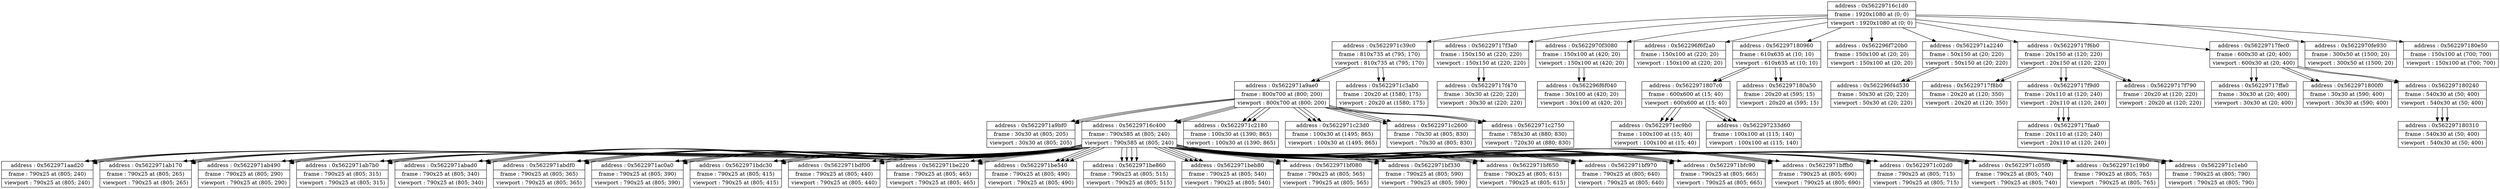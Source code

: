 digraph {
	node [shape=record]
	node0x5622971ec9b0 [label = "{address : 0x5622971ec9b0 |frame : 100x100 at (15; 40) |viewport : 100x100 at (15; 40)}"];

	node0x5622971a9ae0 [label = "{address : 0x5622971a9ae0 |frame : 800x700 at (800; 200) |viewport : 800x700 at (800; 200)}"];

	 node0x5622971a9ae0 -> node0x5622971a9bf0 [color=black];
	node0x5622971a9bf0 [label = "{address : 0x5622971a9bf0 |frame : 30x30 at (805; 205) |viewport : 30x30 at (805; 205)}"];

	 node0x5622971a9ae0 -> node0x56229716c400 [color=black];
	node0x56229716c400 [label = "{address : 0x56229716c400 |frame : 790x585 at (805; 240) |viewport : 790x585 at (805; 240)}"];

	 node0x56229716c400 -> node0x5622971aad20 [color=black];
	node0x5622971aad20 [label = "{address : 0x5622971aad20 |frame : 790x25 at (805; 240) |viewport : 790x25 at (805; 240)}"];

	 node0x56229716c400 -> node0x5622971ab170 [color=black];
	node0x5622971ab170 [label = "{address : 0x5622971ab170 |frame : 790x25 at (805; 265) |viewport : 790x25 at (805; 265)}"];

	 node0x56229716c400 -> node0x5622971ab490 [color=black];
	node0x5622971ab490 [label = "{address : 0x5622971ab490 |frame : 790x25 at (805; 290) |viewport : 790x25 at (805; 290)}"];

	 node0x56229716c400 -> node0x5622971ab7b0 [color=black];
	node0x5622971ab7b0 [label = "{address : 0x5622971ab7b0 |frame : 790x25 at (805; 315) |viewport : 790x25 at (805; 315)}"];

	 node0x56229716c400 -> node0x5622971abad0 [color=black];
	node0x5622971abad0 [label = "{address : 0x5622971abad0 |frame : 790x25 at (805; 340) |viewport : 790x25 at (805; 340)}"];

	 node0x56229716c400 -> node0x5622971abdf0 [color=black];
	node0x5622971abdf0 [label = "{address : 0x5622971abdf0 |frame : 790x25 at (805; 365) |viewport : 790x25 at (805; 365)}"];

	 node0x56229716c400 -> node0x5622971ac0a0 [color=black];
	node0x5622971ac0a0 [label = "{address : 0x5622971ac0a0 |frame : 790x25 at (805; 390) |viewport : 790x25 at (805; 390)}"];

	 node0x56229716c400 -> node0x5622971bdc30 [color=black];
	node0x5622971bdc30 [label = "{address : 0x5622971bdc30 |frame : 790x25 at (805; 415) |viewport : 790x25 at (805; 415)}"];

	 node0x56229716c400 -> node0x5622971bdf00 [color=black];
	node0x5622971bdf00 [label = "{address : 0x5622971bdf00 |frame : 790x25 at (805; 440) |viewport : 790x25 at (805; 440)}"];

	 node0x56229716c400 -> node0x5622971be220 [color=black];
	node0x5622971be220 [label = "{address : 0x5622971be220 |frame : 790x25 at (805; 465) |viewport : 790x25 at (805; 465)}"];

	 node0x56229716c400 -> node0x5622971be540 [color=black];
	node0x5622971be540 [label = "{address : 0x5622971be540 |frame : 790x25 at (805; 490) |viewport : 790x25 at (805; 490)}"];

	 node0x56229716c400 -> node0x5622971be860 [color=black];
	node0x5622971be860 [label = "{address : 0x5622971be860 |frame : 790x25 at (805; 515) |viewport : 790x25 at (805; 515)}"];

	 node0x56229716c400 -> node0x5622971beb80 [color=black];
	node0x5622971beb80 [label = "{address : 0x5622971beb80 |frame : 790x25 at (805; 540) |viewport : 790x25 at (805; 540)}"];

	 node0x56229716c400 -> node0x5622971bf080 [color=black];
	node0x5622971bf080 [label = "{address : 0x5622971bf080 |frame : 790x25 at (805; 565) |viewport : 790x25 at (805; 565)}"];

	 node0x56229716c400 -> node0x5622971bf330 [color=black];
	node0x5622971bf330 [label = "{address : 0x5622971bf330 |frame : 790x25 at (805; 590) |viewport : 790x25 at (805; 590)}"];

	 node0x56229716c400 -> node0x5622971bf650 [color=black];
	node0x5622971bf650 [label = "{address : 0x5622971bf650 |frame : 790x25 at (805; 615) |viewport : 790x25 at (805; 615)}"];

	 node0x56229716c400 -> node0x5622971bf970 [color=black];
	node0x5622971bf970 [label = "{address : 0x5622971bf970 |frame : 790x25 at (805; 640) |viewport : 790x25 at (805; 640)}"];

	 node0x56229716c400 -> node0x5622971bfc90 [color=black];
	node0x5622971bfc90 [label = "{address : 0x5622971bfc90 |frame : 790x25 at (805; 665) |viewport : 790x25 at (805; 665)}"];

	 node0x56229716c400 -> node0x5622971bffb0 [color=black];
	node0x5622971bffb0 [label = "{address : 0x5622971bffb0 |frame : 790x25 at (805; 690) |viewport : 790x25 at (805; 690)}"];

	 node0x56229716c400 -> node0x5622971c02d0 [color=black];
	node0x5622971c02d0 [label = "{address : 0x5622971c02d0 |frame : 790x25 at (805; 715) |viewport : 790x25 at (805; 715)}"];

	 node0x56229716c400 -> node0x5622971c05f0 [color=black];
	node0x5622971c05f0 [label = "{address : 0x5622971c05f0 |frame : 790x25 at (805; 740) |viewport : 790x25 at (805; 740)}"];

	 node0x56229716c400 -> node0x5622971c19b0 [color=black];
	node0x5622971c19b0 [label = "{address : 0x5622971c19b0 |frame : 790x25 at (805; 765) |viewport : 790x25 at (805; 765)}"];

	 node0x56229716c400 -> node0x5622971c1eb0 [color=black];
	node0x5622971c1eb0 [label = "{address : 0x5622971c1eb0 |frame : 790x25 at (805; 790) |viewport : 790x25 at (805; 790)}"];

	 node0x5622971a9ae0 -> node0x5622971c2180 [color=black];
	node0x5622971c2180 [label = "{address : 0x5622971c2180 |frame : 100x30 at (1390; 865) |viewport : 100x30 at (1390; 865)}"];

	 node0x5622971a9ae0 -> node0x5622971c23d0 [color=black];
	node0x5622971c23d0 [label = "{address : 0x5622971c23d0 |frame : 100x30 at (1495; 865) |viewport : 100x30 at (1495; 865)}"];

	 node0x5622971a9ae0 -> node0x5622971c2600 [color=black];
	node0x5622971c2600 [label = "{address : 0x5622971c2600 |frame : 70x30 at (805; 830) |viewport : 70x30 at (805; 830)}"];

	 node0x5622971a9ae0 -> node0x5622971c2750 [color=black];
	node0x5622971c2750 [label = "{address : 0x5622971c2750 |frame : 785x30 at (880; 830) |viewport : 720x30 at (880; 830)}"];

	node0x5622971c2600 [label = "{address : 0x5622971c2600 |frame : 70x30 at (805; 830) |viewport : 70x30 at (805; 830)}"];

	node0x5622971c23d0 [label = "{address : 0x5622971c23d0 |frame : 100x30 at (1495; 865) |viewport : 100x30 at (1495; 865)}"];

	node0x5622971c2180 [label = "{address : 0x5622971c2180 |frame : 100x30 at (1390; 865) |viewport : 100x30 at (1390; 865)}"];

	node0x5622971c02d0 [label = "{address : 0x5622971c02d0 |frame : 790x25 at (805; 715) |viewport : 790x25 at (805; 715)}"];

	node0x5622971bfc90 [label = "{address : 0x5622971bfc90 |frame : 790x25 at (805; 665) |viewport : 790x25 at (805; 665)}"];

	node0x5622971bf970 [label = "{address : 0x5622971bf970 |frame : 790x25 at (805; 640) |viewport : 790x25 at (805; 640)}"];

	node0x5622971bf650 [label = "{address : 0x5622971bf650 |frame : 790x25 at (805; 615) |viewport : 790x25 at (805; 615)}"];

	node0x5622971bf330 [label = "{address : 0x5622971bf330 |frame : 790x25 at (805; 590) |viewport : 790x25 at (805; 590)}"];

	node0x5622971bf080 [label = "{address : 0x5622971bf080 |frame : 790x25 at (805; 565) |viewport : 790x25 at (805; 565)}"];

	node0x5622971be860 [label = "{address : 0x5622971be860 |frame : 790x25 at (805; 515) |viewport : 790x25 at (805; 515)}"];

	node0x5622971be540 [label = "{address : 0x5622971be540 |frame : 790x25 at (805; 490) |viewport : 790x25 at (805; 490)}"];

	node0x5622971be220 [label = "{address : 0x5622971be220 |frame : 790x25 at (805; 465) |viewport : 790x25 at (805; 465)}"];

	node0x5622971bdc30 [label = "{address : 0x5622971bdc30 |frame : 790x25 at (805; 415) |viewport : 790x25 at (805; 415)}"];

	node0x5622971ac0a0 [label = "{address : 0x5622971ac0a0 |frame : 790x25 at (805; 390) |viewport : 790x25 at (805; 390)}"];

	node0x5622971c39c0 [label = "{address : 0x5622971c39c0 |frame : 810x735 at (795; 170) |viewport : 810x735 at (795; 170)}"];

	 node0x5622971c39c0 -> node0x5622971a9ae0 [color=black];
	node0x5622971a9ae0 [label = "{address : 0x5622971a9ae0 |frame : 800x700 at (800; 200) |viewport : 800x700 at (800; 200)}"];

	 node0x5622971a9ae0 -> node0x5622971a9bf0 [color=black];
	node0x5622971a9bf0 [label = "{address : 0x5622971a9bf0 |frame : 30x30 at (805; 205) |viewport : 30x30 at (805; 205)}"];

	 node0x5622971a9ae0 -> node0x56229716c400 [color=black];
	node0x56229716c400 [label = "{address : 0x56229716c400 |frame : 790x585 at (805; 240) |viewport : 790x585 at (805; 240)}"];

	 node0x56229716c400 -> node0x5622971aad20 [color=black];
	node0x5622971aad20 [label = "{address : 0x5622971aad20 |frame : 790x25 at (805; 240) |viewport : 790x25 at (805; 240)}"];

	 node0x56229716c400 -> node0x5622971ab170 [color=black];
	node0x5622971ab170 [label = "{address : 0x5622971ab170 |frame : 790x25 at (805; 265) |viewport : 790x25 at (805; 265)}"];

	 node0x56229716c400 -> node0x5622971ab490 [color=black];
	node0x5622971ab490 [label = "{address : 0x5622971ab490 |frame : 790x25 at (805; 290) |viewport : 790x25 at (805; 290)}"];

	 node0x56229716c400 -> node0x5622971ab7b0 [color=black];
	node0x5622971ab7b0 [label = "{address : 0x5622971ab7b0 |frame : 790x25 at (805; 315) |viewport : 790x25 at (805; 315)}"];

	 node0x56229716c400 -> node0x5622971abad0 [color=black];
	node0x5622971abad0 [label = "{address : 0x5622971abad0 |frame : 790x25 at (805; 340) |viewport : 790x25 at (805; 340)}"];

	 node0x56229716c400 -> node0x5622971abdf0 [color=black];
	node0x5622971abdf0 [label = "{address : 0x5622971abdf0 |frame : 790x25 at (805; 365) |viewport : 790x25 at (805; 365)}"];

	 node0x56229716c400 -> node0x5622971ac0a0 [color=black];
	node0x5622971ac0a0 [label = "{address : 0x5622971ac0a0 |frame : 790x25 at (805; 390) |viewport : 790x25 at (805; 390)}"];

	 node0x56229716c400 -> node0x5622971bdc30 [color=black];
	node0x5622971bdc30 [label = "{address : 0x5622971bdc30 |frame : 790x25 at (805; 415) |viewport : 790x25 at (805; 415)}"];

	 node0x56229716c400 -> node0x5622971bdf00 [color=black];
	node0x5622971bdf00 [label = "{address : 0x5622971bdf00 |frame : 790x25 at (805; 440) |viewport : 790x25 at (805; 440)}"];

	 node0x56229716c400 -> node0x5622971be220 [color=black];
	node0x5622971be220 [label = "{address : 0x5622971be220 |frame : 790x25 at (805; 465) |viewport : 790x25 at (805; 465)}"];

	 node0x56229716c400 -> node0x5622971be540 [color=black];
	node0x5622971be540 [label = "{address : 0x5622971be540 |frame : 790x25 at (805; 490) |viewport : 790x25 at (805; 490)}"];

	 node0x56229716c400 -> node0x5622971be860 [color=black];
	node0x5622971be860 [label = "{address : 0x5622971be860 |frame : 790x25 at (805; 515) |viewport : 790x25 at (805; 515)}"];

	 node0x56229716c400 -> node0x5622971beb80 [color=black];
	node0x5622971beb80 [label = "{address : 0x5622971beb80 |frame : 790x25 at (805; 540) |viewport : 790x25 at (805; 540)}"];

	 node0x56229716c400 -> node0x5622971bf080 [color=black];
	node0x5622971bf080 [label = "{address : 0x5622971bf080 |frame : 790x25 at (805; 565) |viewport : 790x25 at (805; 565)}"];

	 node0x56229716c400 -> node0x5622971bf330 [color=black];
	node0x5622971bf330 [label = "{address : 0x5622971bf330 |frame : 790x25 at (805; 590) |viewport : 790x25 at (805; 590)}"];

	 node0x56229716c400 -> node0x5622971bf650 [color=black];
	node0x5622971bf650 [label = "{address : 0x5622971bf650 |frame : 790x25 at (805; 615) |viewport : 790x25 at (805; 615)}"];

	 node0x56229716c400 -> node0x5622971bf970 [color=black];
	node0x5622971bf970 [label = "{address : 0x5622971bf970 |frame : 790x25 at (805; 640) |viewport : 790x25 at (805; 640)}"];

	 node0x56229716c400 -> node0x5622971bfc90 [color=black];
	node0x5622971bfc90 [label = "{address : 0x5622971bfc90 |frame : 790x25 at (805; 665) |viewport : 790x25 at (805; 665)}"];

	 node0x56229716c400 -> node0x5622971bffb0 [color=black];
	node0x5622971bffb0 [label = "{address : 0x5622971bffb0 |frame : 790x25 at (805; 690) |viewport : 790x25 at (805; 690)}"];

	 node0x56229716c400 -> node0x5622971c02d0 [color=black];
	node0x5622971c02d0 [label = "{address : 0x5622971c02d0 |frame : 790x25 at (805; 715) |viewport : 790x25 at (805; 715)}"];

	 node0x56229716c400 -> node0x5622971c05f0 [color=black];
	node0x5622971c05f0 [label = "{address : 0x5622971c05f0 |frame : 790x25 at (805; 740) |viewport : 790x25 at (805; 740)}"];

	 node0x56229716c400 -> node0x5622971c19b0 [color=black];
	node0x5622971c19b0 [label = "{address : 0x5622971c19b0 |frame : 790x25 at (805; 765) |viewport : 790x25 at (805; 765)}"];

	 node0x56229716c400 -> node0x5622971c1eb0 [color=black];
	node0x5622971c1eb0 [label = "{address : 0x5622971c1eb0 |frame : 790x25 at (805; 790) |viewport : 790x25 at (805; 790)}"];

	 node0x5622971a9ae0 -> node0x5622971c2180 [color=black];
	node0x5622971c2180 [label = "{address : 0x5622971c2180 |frame : 100x30 at (1390; 865) |viewport : 100x30 at (1390; 865)}"];

	 node0x5622971a9ae0 -> node0x5622971c23d0 [color=black];
	node0x5622971c23d0 [label = "{address : 0x5622971c23d0 |frame : 100x30 at (1495; 865) |viewport : 100x30 at (1495; 865)}"];

	 node0x5622971a9ae0 -> node0x5622971c2600 [color=black];
	node0x5622971c2600 [label = "{address : 0x5622971c2600 |frame : 70x30 at (805; 830) |viewport : 70x30 at (805; 830)}"];

	 node0x5622971a9ae0 -> node0x5622971c2750 [color=black];
	node0x5622971c2750 [label = "{address : 0x5622971c2750 |frame : 785x30 at (880; 830) |viewport : 720x30 at (880; 830)}"];

	 node0x5622971c39c0 -> node0x5622971c3ab0 [color=black];
	node0x5622971c3ab0 [label = "{address : 0x5622971c3ab0 |frame : 20x20 at (1580; 175) |viewport : 20x20 at (1580; 175)}"];

	node0x5622971c2750 [label = "{address : 0x5622971c2750 |frame : 785x30 at (880; 830) |viewport : 720x30 at (880; 830)}"];

	node0x5622971abdf0 [label = "{address : 0x5622971abdf0 |frame : 790x25 at (805; 365) |viewport : 790x25 at (805; 365)}"];

	node0x5622971abad0 [label = "{address : 0x5622971abad0 |frame : 790x25 at (805; 340) |viewport : 790x25 at (805; 340)}"];

	node0x56229717f3a0 [label = "{address : 0x56229717f3a0 |frame : 150x150 at (220; 220) |viewport : 150x150 at (220; 220)}"];

	 node0x56229717f3a0 -> node0x56229717f470 [color=black];
	node0x56229717f470 [label = "{address : 0x56229717f470 |frame : 30x30 at (220; 220) |viewport : 30x30 at (220; 220)}"];

	node0x56229717f470 [label = "{address : 0x56229717f470 |frame : 30x30 at (220; 220) |viewport : 30x30 at (220; 220)}"];

	node0x5622971ab170 [label = "{address : 0x5622971ab170 |frame : 790x25 at (805; 265) |viewport : 790x25 at (805; 265)}"];

	node0x5622971bdf00 [label = "{address : 0x5622971bdf00 |frame : 790x25 at (805; 440) |viewport : 790x25 at (805; 440)}"];

	node0x562296f6f040 [label = "{address : 0x562296f6f040 |frame : 30x100 at (420; 20) |viewport : 30x100 at (420; 20)}"];

	node0x562296f4d530 [label = "{address : 0x562296f4d530 |frame : 50x30 at (20; 220) |viewport : 50x30 at (20; 220)}"];

	node0x5622971c1eb0 [label = "{address : 0x5622971c1eb0 |frame : 790x25 at (805; 790) |viewport : 790x25 at (805; 790)}"];

	node0x56229717f8b0 [label = "{address : 0x56229717f8b0 |frame : 20x20 at (120; 350) |viewport : 20x20 at (120; 350)}"];

	node0x5622970f3080 [label = "{address : 0x5622970f3080 |frame : 150x100 at (420; 20) |viewport : 150x100 at (420; 20)}"];

	 node0x5622970f3080 -> node0x562296f6f040 [color=black];
	node0x562296f6f040 [label = "{address : 0x562296f6f040 |frame : 30x100 at (420; 20) |viewport : 30x100 at (420; 20)}"];

	node0x56229717f9d0 [label = "{address : 0x56229717f9d0 |frame : 20x110 at (120; 240) |viewport : 20x110 at (120; 240)}"];

	 node0x56229717f9d0 -> node0x56229717faa0 [color=black];
	node0x56229717faa0 [label = "{address : 0x56229717faa0 |frame : 20x110 at (120; 240) |viewport : 20x110 at (120; 240)}"];

	node0x562296f6f2a0 [label = "{address : 0x562296f6f2a0 |frame : 150x100 at (220; 20) |viewport : 150x100 at (220; 20)}"];

	node0x562297233d60 [label = "{address : 0x562297233d60 |frame : 100x100 at (115; 140) |viewport : 100x100 at (115; 140)}"];

	node0x5622971c05f0 [label = "{address : 0x5622971c05f0 |frame : 790x25 at (805; 740) |viewport : 790x25 at (805; 740)}"];

	node0x56229716c400 [label = "{address : 0x56229716c400 |frame : 790x585 at (805; 240) |viewport : 790x585 at (805; 240)}"];

	 node0x56229716c400 -> node0x5622971aad20 [color=black];
	node0x5622971aad20 [label = "{address : 0x5622971aad20 |frame : 790x25 at (805; 240) |viewport : 790x25 at (805; 240)}"];

	 node0x56229716c400 -> node0x5622971ab170 [color=black];
	node0x5622971ab170 [label = "{address : 0x5622971ab170 |frame : 790x25 at (805; 265) |viewport : 790x25 at (805; 265)}"];

	 node0x56229716c400 -> node0x5622971ab490 [color=black];
	node0x5622971ab490 [label = "{address : 0x5622971ab490 |frame : 790x25 at (805; 290) |viewport : 790x25 at (805; 290)}"];

	 node0x56229716c400 -> node0x5622971ab7b0 [color=black];
	node0x5622971ab7b0 [label = "{address : 0x5622971ab7b0 |frame : 790x25 at (805; 315) |viewport : 790x25 at (805; 315)}"];

	 node0x56229716c400 -> node0x5622971abad0 [color=black];
	node0x5622971abad0 [label = "{address : 0x5622971abad0 |frame : 790x25 at (805; 340) |viewport : 790x25 at (805; 340)}"];

	 node0x56229716c400 -> node0x5622971abdf0 [color=black];
	node0x5622971abdf0 [label = "{address : 0x5622971abdf0 |frame : 790x25 at (805; 365) |viewport : 790x25 at (805; 365)}"];

	 node0x56229716c400 -> node0x5622971ac0a0 [color=black];
	node0x5622971ac0a0 [label = "{address : 0x5622971ac0a0 |frame : 790x25 at (805; 390) |viewport : 790x25 at (805; 390)}"];

	 node0x56229716c400 -> node0x5622971bdc30 [color=black];
	node0x5622971bdc30 [label = "{address : 0x5622971bdc30 |frame : 790x25 at (805; 415) |viewport : 790x25 at (805; 415)}"];

	 node0x56229716c400 -> node0x5622971bdf00 [color=black];
	node0x5622971bdf00 [label = "{address : 0x5622971bdf00 |frame : 790x25 at (805; 440) |viewport : 790x25 at (805; 440)}"];

	 node0x56229716c400 -> node0x5622971be220 [color=black];
	node0x5622971be220 [label = "{address : 0x5622971be220 |frame : 790x25 at (805; 465) |viewport : 790x25 at (805; 465)}"];

	 node0x56229716c400 -> node0x5622971be540 [color=black];
	node0x5622971be540 [label = "{address : 0x5622971be540 |frame : 790x25 at (805; 490) |viewport : 790x25 at (805; 490)}"];

	 node0x56229716c400 -> node0x5622971be860 [color=black];
	node0x5622971be860 [label = "{address : 0x5622971be860 |frame : 790x25 at (805; 515) |viewport : 790x25 at (805; 515)}"];

	 node0x56229716c400 -> node0x5622971beb80 [color=black];
	node0x5622971beb80 [label = "{address : 0x5622971beb80 |frame : 790x25 at (805; 540) |viewport : 790x25 at (805; 540)}"];

	 node0x56229716c400 -> node0x5622971bf080 [color=black];
	node0x5622971bf080 [label = "{address : 0x5622971bf080 |frame : 790x25 at (805; 565) |viewport : 790x25 at (805; 565)}"];

	 node0x56229716c400 -> node0x5622971bf330 [color=black];
	node0x5622971bf330 [label = "{address : 0x5622971bf330 |frame : 790x25 at (805; 590) |viewport : 790x25 at (805; 590)}"];

	 node0x56229716c400 -> node0x5622971bf650 [color=black];
	node0x5622971bf650 [label = "{address : 0x5622971bf650 |frame : 790x25 at (805; 615) |viewport : 790x25 at (805; 615)}"];

	 node0x56229716c400 -> node0x5622971bf970 [color=black];
	node0x5622971bf970 [label = "{address : 0x5622971bf970 |frame : 790x25 at (805; 640) |viewport : 790x25 at (805; 640)}"];

	 node0x56229716c400 -> node0x5622971bfc90 [color=black];
	node0x5622971bfc90 [label = "{address : 0x5622971bfc90 |frame : 790x25 at (805; 665) |viewport : 790x25 at (805; 665)}"];

	 node0x56229716c400 -> node0x5622971bffb0 [color=black];
	node0x5622971bffb0 [label = "{address : 0x5622971bffb0 |frame : 790x25 at (805; 690) |viewport : 790x25 at (805; 690)}"];

	 node0x56229716c400 -> node0x5622971c02d0 [color=black];
	node0x5622971c02d0 [label = "{address : 0x5622971c02d0 |frame : 790x25 at (805; 715) |viewport : 790x25 at (805; 715)}"];

	 node0x56229716c400 -> node0x5622971c05f0 [color=black];
	node0x5622971c05f0 [label = "{address : 0x5622971c05f0 |frame : 790x25 at (805; 740) |viewport : 790x25 at (805; 740)}"];

	 node0x56229716c400 -> node0x5622971c19b0 [color=black];
	node0x5622971c19b0 [label = "{address : 0x5622971c19b0 |frame : 790x25 at (805; 765) |viewport : 790x25 at (805; 765)}"];

	 node0x56229716c400 -> node0x5622971c1eb0 [color=black];
	node0x5622971c1eb0 [label = "{address : 0x5622971c1eb0 |frame : 790x25 at (805; 790) |viewport : 790x25 at (805; 790)}"];

	node0x562297180960 [label = "{address : 0x562297180960 |frame : 610x635 at (10; 10) |viewport : 610x635 at (10; 10)}"];

	 node0x562297180960 -> node0x5622971807c0 [color=black];
	node0x5622971807c0 [label = "{address : 0x5622971807c0 |frame : 600x600 at (15; 40) |viewport : 600x600 at (15; 40)}"];

	 node0x5622971807c0 -> node0x5622971ec9b0 [color=black];
	node0x5622971ec9b0 [label = "{address : 0x5622971ec9b0 |frame : 100x100 at (15; 40) |viewport : 100x100 at (15; 40)}"];

	 node0x5622971807c0 -> node0x562297233d60 [color=black];
	node0x562297233d60 [label = "{address : 0x562297233d60 |frame : 100x100 at (115; 140) |viewport : 100x100 at (115; 140)}"];

	 node0x562297180960 -> node0x562297180a50 [color=black];
	node0x562297180a50 [label = "{address : 0x562297180a50 |frame : 20x20 at (595; 15) |viewport : 20x20 at (595; 15)}"];

	node0x56229717faa0 [label = "{address : 0x56229717faa0 |frame : 20x110 at (120; 240) |viewport : 20x110 at (120; 240)}"];

	node0x56229717f790 [label = "{address : 0x56229717f790 |frame : 20x20 at (120; 220) |viewport : 20x20 at (120; 220)}"];

	node0x56229716c1d0 [label = "{address : 0x56229716c1d0 |frame : 1920x1080 at (0; 0) |viewport : 1920x1080 at (0; 0)}"];

	 node0x56229716c1d0 -> node0x562296f720b0 [color=black];
	node0x562296f720b0 [label = "{address : 0x562296f720b0 |frame : 150x100 at (20; 20) |viewport : 150x100 at (20; 20)}"];

	 node0x56229716c1d0 -> node0x562296f6f2a0 [color=black];
	node0x562296f6f2a0 [label = "{address : 0x562296f6f2a0 |frame : 150x100 at (220; 20) |viewport : 150x100 at (220; 20)}"];

	 node0x56229716c1d0 -> node0x5622970f3080 [color=black];
	node0x5622970f3080 [label = "{address : 0x5622970f3080 |frame : 150x100 at (420; 20) |viewport : 150x100 at (420; 20)}"];

	 node0x5622970f3080 -> node0x562296f6f040 [color=black];
	node0x562296f6f040 [label = "{address : 0x562296f6f040 |frame : 30x100 at (420; 20) |viewport : 30x100 at (420; 20)}"];

	 node0x56229716c1d0 -> node0x5622971a2240 [color=black];
	node0x5622971a2240 [label = "{address : 0x5622971a2240 |frame : 50x150 at (20; 220) |viewport : 50x150 at (20; 220)}"];

	 node0x5622971a2240 -> node0x562296f4d530 [color=black];
	node0x562296f4d530 [label = "{address : 0x562296f4d530 |frame : 50x30 at (20; 220) |viewport : 50x30 at (20; 220)}"];

	 node0x56229716c1d0 -> node0x56229717f3a0 [color=black];
	node0x56229717f3a0 [label = "{address : 0x56229717f3a0 |frame : 150x150 at (220; 220) |viewport : 150x150 at (220; 220)}"];

	 node0x56229717f3a0 -> node0x56229717f470 [color=black];
	node0x56229717f470 [label = "{address : 0x56229717f470 |frame : 30x30 at (220; 220) |viewport : 30x30 at (220; 220)}"];

	 node0x56229716c1d0 -> node0x56229717f6b0 [color=black];
	node0x56229717f6b0 [label = "{address : 0x56229717f6b0 |frame : 20x150 at (120; 220) |viewport : 20x150 at (120; 220)}"];

	 node0x56229717f6b0 -> node0x56229717f790 [color=black];
	node0x56229717f790 [label = "{address : 0x56229717f790 |frame : 20x20 at (120; 220) |viewport : 20x20 at (120; 220)}"];

	 node0x56229717f6b0 -> node0x56229717f8b0 [color=black];
	node0x56229717f8b0 [label = "{address : 0x56229717f8b0 |frame : 20x20 at (120; 350) |viewport : 20x20 at (120; 350)}"];

	 node0x56229717f6b0 -> node0x56229717f9d0 [color=black];
	node0x56229717f9d0 [label = "{address : 0x56229717f9d0 |frame : 20x110 at (120; 240) |viewport : 20x110 at (120; 240)}"];

	 node0x56229717f9d0 -> node0x56229717faa0 [color=black];
	node0x56229717faa0 [label = "{address : 0x56229717faa0 |frame : 20x110 at (120; 240) |viewport : 20x110 at (120; 240)}"];

	 node0x56229716c1d0 -> node0x56229717fec0 [color=black];
	node0x56229717fec0 [label = "{address : 0x56229717fec0 |frame : 600x30 at (20; 400) |viewport : 600x30 at (20; 400)}"];

	 node0x56229717fec0 -> node0x56229717ffa0 [color=black];
	node0x56229717ffa0 [label = "{address : 0x56229717ffa0 |frame : 30x30 at (20; 400) |viewport : 30x30 at (20; 400)}"];

	 node0x56229717fec0 -> node0x5622971800f0 [color=black];
	node0x5622971800f0 [label = "{address : 0x5622971800f0 |frame : 30x30 at (590; 400) |viewport : 30x30 at (590; 400)}"];

	 node0x56229717fec0 -> node0x562297180240 [color=black];
	node0x562297180240 [label = "{address : 0x562297180240 |frame : 540x30 at (50; 400) |viewport : 540x30 at (50; 400)}"];

	 node0x562297180240 -> node0x562297180310 [color=black];
	node0x562297180310 [label = "{address : 0x562297180310 |frame : 540x30 at (50; 400) |viewport : 540x30 at (50; 400)}"];

	 node0x56229716c1d0 -> node0x562297180960 [color=black];
	node0x562297180960 [label = "{address : 0x562297180960 |frame : 610x635 at (10; 10) |viewport : 610x635 at (10; 10)}"];

	 node0x562297180960 -> node0x5622971807c0 [color=black];
	node0x5622971807c0 [label = "{address : 0x5622971807c0 |frame : 600x600 at (15; 40) |viewport : 600x600 at (15; 40)}"];

	 node0x5622971807c0 -> node0x5622971ec9b0 [color=black];
	node0x5622971ec9b0 [label = "{address : 0x5622971ec9b0 |frame : 100x100 at (15; 40) |viewport : 100x100 at (15; 40)}"];

	 node0x5622971807c0 -> node0x562297233d60 [color=black];
	node0x562297233d60 [label = "{address : 0x562297233d60 |frame : 100x100 at (115; 140) |viewport : 100x100 at (115; 140)}"];

	 node0x562297180960 -> node0x562297180a50 [color=black];
	node0x562297180a50 [label = "{address : 0x562297180a50 |frame : 20x20 at (595; 15) |viewport : 20x20 at (595; 15)}"];

	 node0x56229716c1d0 -> node0x5622970fe930 [color=black];
	node0x5622970fe930 [label = "{address : 0x5622970fe930 |frame : 300x50 at (1500; 20) |viewport : 300x50 at (1500; 20)}"];

	 node0x56229716c1d0 -> node0x562297180e50 [color=black];
	node0x562297180e50 [label = "{address : 0x562297180e50 |frame : 150x100 at (700; 700) |viewport : 150x100 at (700; 700)}"];

	 node0x56229716c1d0 -> node0x5622971c39c0 [color=black];
	node0x5622971c39c0 [label = "{address : 0x5622971c39c0 |frame : 810x735 at (795; 170) |viewport : 810x735 at (795; 170)}"];

	 node0x5622971c39c0 -> node0x5622971a9ae0 [color=black];
	node0x5622971a9ae0 [label = "{address : 0x5622971a9ae0 |frame : 800x700 at (800; 200) |viewport : 800x700 at (800; 200)}"];

	 node0x5622971a9ae0 -> node0x5622971a9bf0 [color=black];
	node0x5622971a9bf0 [label = "{address : 0x5622971a9bf0 |frame : 30x30 at (805; 205) |viewport : 30x30 at (805; 205)}"];

	 node0x5622971a9ae0 -> node0x56229716c400 [color=black];
	node0x56229716c400 [label = "{address : 0x56229716c400 |frame : 790x585 at (805; 240) |viewport : 790x585 at (805; 240)}"];

	 node0x56229716c400 -> node0x5622971aad20 [color=black];
	node0x5622971aad20 [label = "{address : 0x5622971aad20 |frame : 790x25 at (805; 240) |viewport : 790x25 at (805; 240)}"];

	 node0x56229716c400 -> node0x5622971ab170 [color=black];
	node0x5622971ab170 [label = "{address : 0x5622971ab170 |frame : 790x25 at (805; 265) |viewport : 790x25 at (805; 265)}"];

	 node0x56229716c400 -> node0x5622971ab490 [color=black];
	node0x5622971ab490 [label = "{address : 0x5622971ab490 |frame : 790x25 at (805; 290) |viewport : 790x25 at (805; 290)}"];

	 node0x56229716c400 -> node0x5622971ab7b0 [color=black];
	node0x5622971ab7b0 [label = "{address : 0x5622971ab7b0 |frame : 790x25 at (805; 315) |viewport : 790x25 at (805; 315)}"];

	 node0x56229716c400 -> node0x5622971abad0 [color=black];
	node0x5622971abad0 [label = "{address : 0x5622971abad0 |frame : 790x25 at (805; 340) |viewport : 790x25 at (805; 340)}"];

	 node0x56229716c400 -> node0x5622971abdf0 [color=black];
	node0x5622971abdf0 [label = "{address : 0x5622971abdf0 |frame : 790x25 at (805; 365) |viewport : 790x25 at (805; 365)}"];

	 node0x56229716c400 -> node0x5622971ac0a0 [color=black];
	node0x5622971ac0a0 [label = "{address : 0x5622971ac0a0 |frame : 790x25 at (805; 390) |viewport : 790x25 at (805; 390)}"];

	 node0x56229716c400 -> node0x5622971bdc30 [color=black];
	node0x5622971bdc30 [label = "{address : 0x5622971bdc30 |frame : 790x25 at (805; 415) |viewport : 790x25 at (805; 415)}"];

	 node0x56229716c400 -> node0x5622971bdf00 [color=black];
	node0x5622971bdf00 [label = "{address : 0x5622971bdf00 |frame : 790x25 at (805; 440) |viewport : 790x25 at (805; 440)}"];

	 node0x56229716c400 -> node0x5622971be220 [color=black];
	node0x5622971be220 [label = "{address : 0x5622971be220 |frame : 790x25 at (805; 465) |viewport : 790x25 at (805; 465)}"];

	 node0x56229716c400 -> node0x5622971be540 [color=black];
	node0x5622971be540 [label = "{address : 0x5622971be540 |frame : 790x25 at (805; 490) |viewport : 790x25 at (805; 490)}"];

	 node0x56229716c400 -> node0x5622971be860 [color=black];
	node0x5622971be860 [label = "{address : 0x5622971be860 |frame : 790x25 at (805; 515) |viewport : 790x25 at (805; 515)}"];

	 node0x56229716c400 -> node0x5622971beb80 [color=black];
	node0x5622971beb80 [label = "{address : 0x5622971beb80 |frame : 790x25 at (805; 540) |viewport : 790x25 at (805; 540)}"];

	 node0x56229716c400 -> node0x5622971bf080 [color=black];
	node0x5622971bf080 [label = "{address : 0x5622971bf080 |frame : 790x25 at (805; 565) |viewport : 790x25 at (805; 565)}"];

	 node0x56229716c400 -> node0x5622971bf330 [color=black];
	node0x5622971bf330 [label = "{address : 0x5622971bf330 |frame : 790x25 at (805; 590) |viewport : 790x25 at (805; 590)}"];

	 node0x56229716c400 -> node0x5622971bf650 [color=black];
	node0x5622971bf650 [label = "{address : 0x5622971bf650 |frame : 790x25 at (805; 615) |viewport : 790x25 at (805; 615)}"];

	 node0x56229716c400 -> node0x5622971bf970 [color=black];
	node0x5622971bf970 [label = "{address : 0x5622971bf970 |frame : 790x25 at (805; 640) |viewport : 790x25 at (805; 640)}"];

	 node0x56229716c400 -> node0x5622971bfc90 [color=black];
	node0x5622971bfc90 [label = "{address : 0x5622971bfc90 |frame : 790x25 at (805; 665) |viewport : 790x25 at (805; 665)}"];

	 node0x56229716c400 -> node0x5622971bffb0 [color=black];
	node0x5622971bffb0 [label = "{address : 0x5622971bffb0 |frame : 790x25 at (805; 690) |viewport : 790x25 at (805; 690)}"];

	 node0x56229716c400 -> node0x5622971c02d0 [color=black];
	node0x5622971c02d0 [label = "{address : 0x5622971c02d0 |frame : 790x25 at (805; 715) |viewport : 790x25 at (805; 715)}"];

	 node0x56229716c400 -> node0x5622971c05f0 [color=black];
	node0x5622971c05f0 [label = "{address : 0x5622971c05f0 |frame : 790x25 at (805; 740) |viewport : 790x25 at (805; 740)}"];

	 node0x56229716c400 -> node0x5622971c19b0 [color=black];
	node0x5622971c19b0 [label = "{address : 0x5622971c19b0 |frame : 790x25 at (805; 765) |viewport : 790x25 at (805; 765)}"];

	 node0x56229716c400 -> node0x5622971c1eb0 [color=black];
	node0x5622971c1eb0 [label = "{address : 0x5622971c1eb0 |frame : 790x25 at (805; 790) |viewport : 790x25 at (805; 790)}"];

	 node0x5622971a9ae0 -> node0x5622971c2180 [color=black];
	node0x5622971c2180 [label = "{address : 0x5622971c2180 |frame : 100x30 at (1390; 865) |viewport : 100x30 at (1390; 865)}"];

	 node0x5622971a9ae0 -> node0x5622971c23d0 [color=black];
	node0x5622971c23d0 [label = "{address : 0x5622971c23d0 |frame : 100x30 at (1495; 865) |viewport : 100x30 at (1495; 865)}"];

	 node0x5622971a9ae0 -> node0x5622971c2600 [color=black];
	node0x5622971c2600 [label = "{address : 0x5622971c2600 |frame : 70x30 at (805; 830) |viewport : 70x30 at (805; 830)}"];

	 node0x5622971a9ae0 -> node0x5622971c2750 [color=black];
	node0x5622971c2750 [label = "{address : 0x5622971c2750 |frame : 785x30 at (880; 830) |viewport : 720x30 at (880; 830)}"];

	 node0x5622971c39c0 -> node0x5622971c3ab0 [color=black];
	node0x5622971c3ab0 [label = "{address : 0x5622971c3ab0 |frame : 20x20 at (1580; 175) |viewport : 20x20 at (1580; 175)}"];

	node0x56229717f6b0 [label = "{address : 0x56229717f6b0 |frame : 20x150 at (120; 220) |viewport : 20x150 at (120; 220)}"];

	 node0x56229717f6b0 -> node0x56229717f790 [color=black];
	node0x56229717f790 [label = "{address : 0x56229717f790 |frame : 20x20 at (120; 220) |viewport : 20x20 at (120; 220)}"];

	 node0x56229717f6b0 -> node0x56229717f8b0 [color=black];
	node0x56229717f8b0 [label = "{address : 0x56229717f8b0 |frame : 20x20 at (120; 350) |viewport : 20x20 at (120; 350)}"];

	 node0x56229717f6b0 -> node0x56229717f9d0 [color=black];
	node0x56229717f9d0 [label = "{address : 0x56229717f9d0 |frame : 20x110 at (120; 240) |viewport : 20x110 at (120; 240)}"];

	 node0x56229717f9d0 -> node0x56229717faa0 [color=black];
	node0x56229717faa0 [label = "{address : 0x56229717faa0 |frame : 20x110 at (120; 240) |viewport : 20x110 at (120; 240)}"];

	node0x56229717ffa0 [label = "{address : 0x56229717ffa0 |frame : 30x30 at (20; 400) |viewport : 30x30 at (20; 400)}"];

	node0x5622971800f0 [label = "{address : 0x5622971800f0 |frame : 30x30 at (590; 400) |viewport : 30x30 at (590; 400)}"];

	node0x5622971beb80 [label = "{address : 0x5622971beb80 |frame : 790x25 at (805; 540) |viewport : 790x25 at (805; 540)}"];

	node0x5622971a2240 [label = "{address : 0x5622971a2240 |frame : 50x150 at (20; 220) |viewport : 50x150 at (20; 220)}"];

	 node0x5622971a2240 -> node0x562296f4d530 [color=black];
	node0x562296f4d530 [label = "{address : 0x562296f4d530 |frame : 50x30 at (20; 220) |viewport : 50x30 at (20; 220)}"];

	node0x5622971a9bf0 [label = "{address : 0x5622971a9bf0 |frame : 30x30 at (805; 205) |viewport : 30x30 at (805; 205)}"];

	node0x562297180310 [label = "{address : 0x562297180310 |frame : 540x30 at (50; 400) |viewport : 540x30 at (50; 400)}"];

	node0x5622971c3ab0 [label = "{address : 0x5622971c3ab0 |frame : 20x20 at (1580; 175) |viewport : 20x20 at (1580; 175)}"];

	node0x5622971bffb0 [label = "{address : 0x5622971bffb0 |frame : 790x25 at (805; 690) |viewport : 790x25 at (805; 690)}"];

	node0x562297180240 [label = "{address : 0x562297180240 |frame : 540x30 at (50; 400) |viewport : 540x30 at (50; 400)}"];

	 node0x562297180240 -> node0x562297180310 [color=black];
	node0x562297180310 [label = "{address : 0x562297180310 |frame : 540x30 at (50; 400) |viewport : 540x30 at (50; 400)}"];

	node0x5622971c19b0 [label = "{address : 0x5622971c19b0 |frame : 790x25 at (805; 765) |viewport : 790x25 at (805; 765)}"];

	node0x5622971ab7b0 [label = "{address : 0x5622971ab7b0 |frame : 790x25 at (805; 315) |viewport : 790x25 at (805; 315)}"];

	node0x56229717fec0 [label = "{address : 0x56229717fec0 |frame : 600x30 at (20; 400) |viewport : 600x30 at (20; 400)}"];

	 node0x56229717fec0 -> node0x56229717ffa0 [color=black];
	node0x56229717ffa0 [label = "{address : 0x56229717ffa0 |frame : 30x30 at (20; 400) |viewport : 30x30 at (20; 400)}"];

	 node0x56229717fec0 -> node0x5622971800f0 [color=black];
	node0x5622971800f0 [label = "{address : 0x5622971800f0 |frame : 30x30 at (590; 400) |viewport : 30x30 at (590; 400)}"];

	 node0x56229717fec0 -> node0x562297180240 [color=black];
	node0x562297180240 [label = "{address : 0x562297180240 |frame : 540x30 at (50; 400) |viewport : 540x30 at (50; 400)}"];

	 node0x562297180240 -> node0x562297180310 [color=black];
	node0x562297180310 [label = "{address : 0x562297180310 |frame : 540x30 at (50; 400) |viewport : 540x30 at (50; 400)}"];

	node0x5622971807c0 [label = "{address : 0x5622971807c0 |frame : 600x600 at (15; 40) |viewport : 600x600 at (15; 40)}"];

	 node0x5622971807c0 -> node0x5622971ec9b0 [color=black];
	node0x5622971ec9b0 [label = "{address : 0x5622971ec9b0 |frame : 100x100 at (15; 40) |viewport : 100x100 at (15; 40)}"];

	 node0x5622971807c0 -> node0x562297233d60 [color=black];
	node0x562297233d60 [label = "{address : 0x562297233d60 |frame : 100x100 at (115; 140) |viewport : 100x100 at (115; 140)}"];

	node0x5622970fe930 [label = "{address : 0x5622970fe930 |frame : 300x50 at (1500; 20) |viewport : 300x50 at (1500; 20)}"];

	node0x562296f720b0 [label = "{address : 0x562296f720b0 |frame : 150x100 at (20; 20) |viewport : 150x100 at (20; 20)}"];

	node0x562297180e50 [label = "{address : 0x562297180e50 |frame : 150x100 at (700; 700) |viewport : 150x100 at (700; 700)}"];

	node0x562297180a50 [label = "{address : 0x562297180a50 |frame : 20x20 at (595; 15) |viewport : 20x20 at (595; 15)}"];

	node0x5622971aad20 [label = "{address : 0x5622971aad20 |frame : 790x25 at (805; 240) |viewport : 790x25 at (805; 240)}"];

	node0x5622971ab490 [label = "{address : 0x5622971ab490 |frame : 790x25 at (805; 290) |viewport : 790x25 at (805; 290)}"];

}
